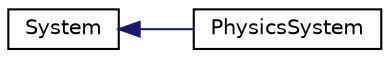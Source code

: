 digraph "Graphical Class Hierarchy"
{
 // LATEX_PDF_SIZE
  edge [fontname="Helvetica",fontsize="10",labelfontname="Helvetica",labelfontsize="10"];
  node [fontname="Helvetica",fontsize="10",shape=record];
  rankdir="LR";
  Node0 [label="System",height=0.2,width=0.4,color="black", fillcolor="white", style="filled",URL="$classSystem.html",tooltip=" "];
  Node0 -> Node1 [dir="back",color="midnightblue",fontsize="10",style="solid",fontname="Helvetica"];
  Node1 [label="PhysicsSystem",height=0.2,width=0.4,color="black", fillcolor="white", style="filled",URL="$classPhysicsSystem.html",tooltip=" "];
}
